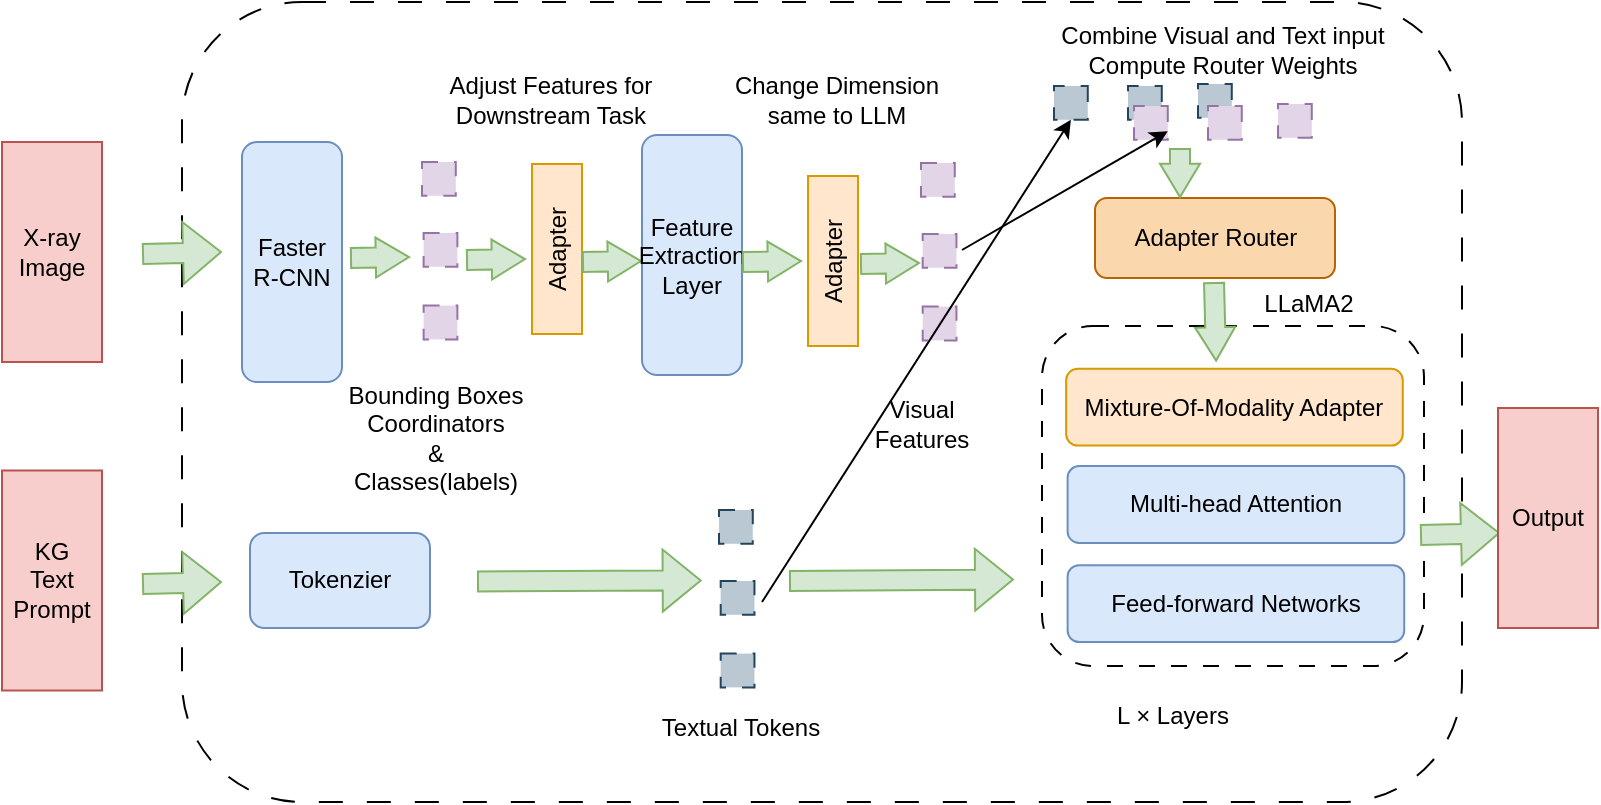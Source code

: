 <mxfile version="22.0.6" type="github">
  <diagram name="Page-1" id="wo4J1DjW-kXAxptsyJrY">
    <mxGraphModel dx="1050" dy="541" grid="1" gridSize="10" guides="1" tooltips="1" connect="1" arrows="1" fold="1" page="1" pageScale="1" pageWidth="827" pageHeight="1169" math="0" shadow="0">
      <root>
        <mxCell id="0" />
        <mxCell id="1" parent="0" />
        <mxCell id="ERq-meONV3DLg-Fs3HEW-77" value="" style="rounded=1;whiteSpace=wrap;html=1;fillColor=none;strokeColor=#000000;dashed=1;dashPattern=12 12;" vertex="1" parent="1">
          <mxGeometry x="110" y="70" width="640" height="400" as="geometry" />
        </mxCell>
        <mxCell id="ERq-meONV3DLg-Fs3HEW-7" value="" style="group" vertex="1" connectable="0" parent="1">
          <mxGeometry x="540" y="232" width="213" height="170" as="geometry" />
        </mxCell>
        <mxCell id="ERq-meONV3DLg-Fs3HEW-2" value="" style="rounded=1;whiteSpace=wrap;html=1;dashed=1;strokeColor=#000000;dashPattern=8 8;" vertex="1" parent="ERq-meONV3DLg-Fs3HEW-7">
          <mxGeometry width="191" height="170" as="geometry" />
        </mxCell>
        <mxCell id="ERq-meONV3DLg-Fs3HEW-3" value="Mixture-Of-Modality Adapter" style="rounded=1;whiteSpace=wrap;html=1;strokeColor=#d79b00;fillColor=#ffe6cc;" vertex="1" parent="ERq-meONV3DLg-Fs3HEW-7">
          <mxGeometry x="12.075" y="21.357" width="168.314" height="38.442" as="geometry" />
        </mxCell>
        <mxCell id="ERq-meONV3DLg-Fs3HEW-4" value="Multi-head Attention" style="rounded=1;whiteSpace=wrap;html=1;strokeColor=#6c8ebf;fillColor=#dae8fc;" vertex="1" parent="ERq-meONV3DLg-Fs3HEW-7">
          <mxGeometry x="12.807" y="70.05" width="168.314" height="38.442" as="geometry" />
        </mxCell>
        <mxCell id="ERq-meONV3DLg-Fs3HEW-5" value="Feed-forward Networks" style="rounded=1;whiteSpace=wrap;html=1;strokeColor=#6c8ebf;fillColor=#dae8fc;" vertex="1" parent="ERq-meONV3DLg-Fs3HEW-7">
          <mxGeometry x="12.807" y="119.598" width="168.314" height="38.442" as="geometry" />
        </mxCell>
        <mxCell id="ERq-meONV3DLg-Fs3HEW-9" value="Faster R-CNN" style="rounded=1;whiteSpace=wrap;html=1;strokeColor=#6c8ebf;fillColor=#dae8fc;" vertex="1" parent="1">
          <mxGeometry x="140" y="140" width="50" height="120" as="geometry" />
        </mxCell>
        <mxCell id="ERq-meONV3DLg-Fs3HEW-11" value="Adapter" style="rounded=0;whiteSpace=wrap;html=1;rotation=-90;fillColor=#ffe6cc;strokeColor=#d79b00;" vertex="1" parent="1">
          <mxGeometry x="255" y="181" width="85" height="25" as="geometry" />
        </mxCell>
        <mxCell id="ERq-meONV3DLg-Fs3HEW-15" value="Bounding Boxes&lt;br&gt;Coordinators&lt;br&gt;&amp;amp;&lt;br&gt;Classes(labels)" style="rounded=0;whiteSpace=wrap;html=1;strokeColor=none;fillColor=none;" vertex="1" parent="1">
          <mxGeometry x="187" y="264" width="100" height="48.5" as="geometry" />
        </mxCell>
        <mxCell id="ERq-meONV3DLg-Fs3HEW-16" value="" style="group" vertex="1" connectable="0" parent="1">
          <mxGeometry x="230" y="150" width="25" height="96" as="geometry" />
        </mxCell>
        <mxCell id="ERq-meONV3DLg-Fs3HEW-12" value="" style="whiteSpace=wrap;html=1;aspect=fixed;dashed=1;dashPattern=8 8;fillColor=#e1d5e7;strokeColor=#9673a6;" vertex="1" parent="ERq-meONV3DLg-Fs3HEW-16">
          <mxGeometry width="16.891" height="16.891" as="geometry" />
        </mxCell>
        <mxCell id="ERq-meONV3DLg-Fs3HEW-13" value="" style="whiteSpace=wrap;html=1;aspect=fixed;dashed=1;dashPattern=8 8;fillColor=#e1d5e7;strokeColor=#9673a6;" vertex="1" parent="ERq-meONV3DLg-Fs3HEW-16">
          <mxGeometry x="0.806" y="35.496" width="16.891" height="16.891" as="geometry" />
        </mxCell>
        <mxCell id="ERq-meONV3DLg-Fs3HEW-14" value="" style="whiteSpace=wrap;html=1;aspect=fixed;dashed=1;dashPattern=8 8;fillColor=#e1d5e7;strokeColor=#9673a6;" vertex="1" parent="ERq-meONV3DLg-Fs3HEW-16">
          <mxGeometry x="0.806" y="71.798" width="16.891" height="16.891" as="geometry" />
        </mxCell>
        <mxCell id="ERq-meONV3DLg-Fs3HEW-17" value="" style="group" vertex="1" connectable="0" parent="1">
          <mxGeometry x="378.5" y="324" width="26" height="96" as="geometry" />
        </mxCell>
        <mxCell id="ERq-meONV3DLg-Fs3HEW-18" value="" style="whiteSpace=wrap;html=1;aspect=fixed;dashed=1;dashPattern=8 8;fillColor=#bac8d3;strokeColor=#23445d;" vertex="1" parent="ERq-meONV3DLg-Fs3HEW-17">
          <mxGeometry width="16.891" height="16.891" as="geometry" />
        </mxCell>
        <mxCell id="ERq-meONV3DLg-Fs3HEW-19" value="" style="whiteSpace=wrap;html=1;aspect=fixed;dashed=1;dashPattern=8 8;fillColor=#bac8d3;strokeColor=#23445d;" vertex="1" parent="ERq-meONV3DLg-Fs3HEW-17">
          <mxGeometry x="0.839" y="35.496" width="16.891" height="16.891" as="geometry" />
        </mxCell>
        <mxCell id="ERq-meONV3DLg-Fs3HEW-20" value="" style="whiteSpace=wrap;html=1;aspect=fixed;dashed=1;dashPattern=8 8;fillColor=#bac8d3;strokeColor=#23445d;" vertex="1" parent="ERq-meONV3DLg-Fs3HEW-17">
          <mxGeometry x="0.839" y="71.798" width="16.891" height="16.891" as="geometry" />
        </mxCell>
        <mxCell id="ERq-meONV3DLg-Fs3HEW-21" value="Visual Features" style="rounded=0;whiteSpace=wrap;html=1;strokeColor=none;fillColor=none;" vertex="1" parent="1">
          <mxGeometry x="440" y="258.25" width="80" height="46" as="geometry" />
        </mxCell>
        <mxCell id="ERq-meONV3DLg-Fs3HEW-24" value="Tokenzier" style="rounded=1;whiteSpace=wrap;html=1;fillColor=#dae8fc;strokeColor=#6c8ebf;" vertex="1" parent="1">
          <mxGeometry x="144" y="335.5" width="90" height="47.5" as="geometry" />
        </mxCell>
        <mxCell id="ERq-meONV3DLg-Fs3HEW-30" value="Textual Tokens" style="rounded=0;whiteSpace=wrap;html=1;strokeColor=none;fillColor=none;" vertex="1" parent="1">
          <mxGeometry x="332" y="420.5" width="115" height="24.5" as="geometry" />
        </mxCell>
        <mxCell id="ERq-meONV3DLg-Fs3HEW-35" value="" style="group" vertex="1" connectable="0" parent="1">
          <mxGeometry x="479.5" y="150.5" width="26" height="96" as="geometry" />
        </mxCell>
        <mxCell id="ERq-meONV3DLg-Fs3HEW-36" value="" style="whiteSpace=wrap;html=1;aspect=fixed;dashed=1;dashPattern=8 8;fillColor=#e1d5e7;strokeColor=#9673a6;" vertex="1" parent="ERq-meONV3DLg-Fs3HEW-35">
          <mxGeometry width="16.891" height="16.891" as="geometry" />
        </mxCell>
        <mxCell id="ERq-meONV3DLg-Fs3HEW-37" value="" style="whiteSpace=wrap;html=1;aspect=fixed;dashed=1;dashPattern=8 8;fillColor=#e1d5e7;strokeColor=#9673a6;" vertex="1" parent="ERq-meONV3DLg-Fs3HEW-35">
          <mxGeometry x="0.839" y="35.496" width="16.891" height="16.891" as="geometry" />
        </mxCell>
        <mxCell id="ERq-meONV3DLg-Fs3HEW-38" value="" style="whiteSpace=wrap;html=1;aspect=fixed;dashed=1;dashPattern=8 8;fillColor=#e1d5e7;strokeColor=#9673a6;" vertex="1" parent="ERq-meONV3DLg-Fs3HEW-35">
          <mxGeometry x="0.839" y="71.798" width="16.891" height="16.891" as="geometry" />
        </mxCell>
        <mxCell id="ERq-meONV3DLg-Fs3HEW-39" value="Adapter Router" style="rounded=1;whiteSpace=wrap;html=1;fillColor=#fad7ac;strokeColor=#b46504;" vertex="1" parent="1">
          <mxGeometry x="566.5" y="168" width="120" height="40" as="geometry" />
        </mxCell>
        <mxCell id="ERq-meONV3DLg-Fs3HEW-50" value="Combine Visual and Text input&lt;br&gt;Compute Router Weights" style="rounded=0;whiteSpace=wrap;html=1;strokeColor=none;fillColor=none;" vertex="1" parent="1">
          <mxGeometry x="543.45" y="77" width="174.55" height="34" as="geometry" />
        </mxCell>
        <mxCell id="ERq-meONV3DLg-Fs3HEW-51" value="" style="group" vertex="1" connectable="0" parent="1">
          <mxGeometry x="539" y="111" width="138.225" height="38.225" as="geometry" />
        </mxCell>
        <mxCell id="ERq-meONV3DLg-Fs3HEW-41" value="" style="group;rotation=90;" vertex="1" connectable="0" parent="ERq-meONV3DLg-Fs3HEW-51">
          <mxGeometry x="35" y="-35" width="26" height="96" as="geometry" />
        </mxCell>
        <mxCell id="ERq-meONV3DLg-Fs3HEW-42" value="" style="whiteSpace=wrap;html=1;aspect=fixed;dashed=1;dashPattern=8 8;rotation=90;fillColor=#bac8d3;strokeColor=#23445d;" vertex="1" parent="ERq-meONV3DLg-Fs3HEW-41">
          <mxGeometry x="44" y="35" width="16.891" height="16.891" as="geometry" />
        </mxCell>
        <mxCell id="ERq-meONV3DLg-Fs3HEW-43" value="" style="whiteSpace=wrap;html=1;aspect=fixed;dashed=1;dashPattern=8 8;rotation=90;fillColor=#bac8d3;strokeColor=#23445d;" vertex="1" parent="ERq-meONV3DLg-Fs3HEW-41">
          <mxGeometry x="9" y="36" width="16.891" height="16.891" as="geometry" />
        </mxCell>
        <mxCell id="ERq-meONV3DLg-Fs3HEW-44" value="" style="whiteSpace=wrap;html=1;aspect=fixed;dashed=1;dashPattern=8 8;rotation=90;fillColor=#bac8d3;strokeColor=#23445d;" vertex="1" parent="ERq-meONV3DLg-Fs3HEW-41">
          <mxGeometry x="-28" y="36" width="16.891" height="16.891" as="geometry" />
        </mxCell>
        <mxCell id="ERq-meONV3DLg-Fs3HEW-46" value="" style="group;rotation=90;" vertex="1" connectable="0" parent="ERq-meONV3DLg-Fs3HEW-51">
          <mxGeometry x="75" y="-25" width="30.45" height="96" as="geometry" />
        </mxCell>
        <mxCell id="ERq-meONV3DLg-Fs3HEW-47" value="" style="whiteSpace=wrap;html=1;aspect=fixed;dashed=1;dashPattern=8 8;rotation=90;fillColor=#e1d5e7;strokeColor=#9673a6;" vertex="1" parent="ERq-meONV3DLg-Fs3HEW-46">
          <mxGeometry x="44" y="35" width="16.891" height="16.891" as="geometry" />
        </mxCell>
        <mxCell id="ERq-meONV3DLg-Fs3HEW-48" value="" style="whiteSpace=wrap;html=1;aspect=fixed;dashed=1;dashPattern=8 8;rotation=90;fillColor=#e1d5e7;strokeColor=#9673a6;" vertex="1" parent="ERq-meONV3DLg-Fs3HEW-46">
          <mxGeometry x="9" y="36" width="16.891" height="16.891" as="geometry" />
        </mxCell>
        <mxCell id="ERq-meONV3DLg-Fs3HEW-49" value="" style="whiteSpace=wrap;html=1;aspect=fixed;dashed=1;dashPattern=8 8;rotation=90;fillColor=#e1d5e7;strokeColor=#9673a6;" vertex="1" parent="ERq-meONV3DLg-Fs3HEW-46">
          <mxGeometry x="-28" y="36" width="16.891" height="16.891" as="geometry" />
        </mxCell>
        <mxCell id="ERq-meONV3DLg-Fs3HEW-52" value="LLaMA2" style="rounded=0;whiteSpace=wrap;html=1;strokeColor=none;fillColor=none;" vertex="1" parent="1">
          <mxGeometry x="628" y="210" width="91" height="22" as="geometry" />
        </mxCell>
        <mxCell id="ERq-meONV3DLg-Fs3HEW-53" value="L × Layers" style="rounded=0;whiteSpace=wrap;html=1;strokeColor=none;fillColor=none;" vertex="1" parent="1">
          <mxGeometry x="560" y="415.5" width="91" height="22" as="geometry" />
        </mxCell>
        <mxCell id="ERq-meONV3DLg-Fs3HEW-56" value="" style="shape=flexArrow;endArrow=classic;html=1;rounded=0;strokeColor=#82b366;fillColor=#d5e8d4;" edge="1" parent="1">
          <mxGeometry width="50" height="50" relative="1" as="geometry">
            <mxPoint x="90" y="196" as="sourcePoint" />
            <mxPoint x="130" y="195" as="targetPoint" />
          </mxGeometry>
        </mxCell>
        <mxCell id="ERq-meONV3DLg-Fs3HEW-57" value="" style="shape=flexArrow;endArrow=classic;html=1;rounded=0;strokeColor=#82b366;fillColor=#d5e8d4;" edge="1" parent="1">
          <mxGeometry width="50" height="50" relative="1" as="geometry">
            <mxPoint x="90" y="361" as="sourcePoint" />
            <mxPoint x="130" y="360" as="targetPoint" />
          </mxGeometry>
        </mxCell>
        <mxCell id="ERq-meONV3DLg-Fs3HEW-58" value="" style="shape=flexArrow;endArrow=classic;html=1;rounded=0;strokeColor=#82b366;fillColor=#d5e8d4;entryX=0.406;entryY=0.723;entryDx=0;entryDy=0;entryPerimeter=0;" edge="1" parent="1" target="ERq-meONV3DLg-Fs3HEW-77">
          <mxGeometry width="50" height="50" relative="1" as="geometry">
            <mxPoint x="257.5" y="359.75" as="sourcePoint" />
            <mxPoint x="340" y="359" as="targetPoint" />
          </mxGeometry>
        </mxCell>
        <mxCell id="ERq-meONV3DLg-Fs3HEW-61" value="" style="shape=flexArrow;endArrow=classic;html=1;rounded=0;strokeColor=#82b366;fillColor=#d5e8d4;endWidth=9;endSize=5.21;" edge="1" parent="1">
          <mxGeometry width="50" height="50" relative="1" as="geometry">
            <mxPoint x="194" y="198" as="sourcePoint" />
            <mxPoint x="224" y="197.5" as="targetPoint" />
          </mxGeometry>
        </mxCell>
        <mxCell id="ERq-meONV3DLg-Fs3HEW-62" value="" style="shape=flexArrow;endArrow=classic;html=1;rounded=0;strokeColor=#82b366;fillColor=#d5e8d4;endWidth=9;endSize=5.21;" edge="1" parent="1">
          <mxGeometry width="50" height="50" relative="1" as="geometry">
            <mxPoint x="252" y="199" as="sourcePoint" />
            <mxPoint x="282" y="198.5" as="targetPoint" />
          </mxGeometry>
        </mxCell>
        <mxCell id="ERq-meONV3DLg-Fs3HEW-63" value="" style="shape=flexArrow;endArrow=classic;html=1;rounded=0;strokeColor=#82b366;fillColor=#d5e8d4;endWidth=9;endSize=5.21;" edge="1" parent="1">
          <mxGeometry width="50" height="50" relative="1" as="geometry">
            <mxPoint x="310" y="200" as="sourcePoint" />
            <mxPoint x="340" y="199.5" as="targetPoint" />
          </mxGeometry>
        </mxCell>
        <mxCell id="ERq-meONV3DLg-Fs3HEW-64" value="Adjust Features for&lt;br&gt;Downstream Task" style="rounded=0;whiteSpace=wrap;html=1;strokeColor=none;fillColor=none;" vertex="1" parent="1">
          <mxGeometry x="242" y="90" width="105" height="57.5" as="geometry" />
        </mxCell>
        <mxCell id="ERq-meONV3DLg-Fs3HEW-65" value="" style="shape=flexArrow;endArrow=classic;html=1;rounded=0;strokeColor=#82b366;fillColor=#d5e8d4;endWidth=9;endSize=5.21;" edge="1" parent="1">
          <mxGeometry width="50" height="50" relative="1" as="geometry">
            <mxPoint x="609" y="143" as="sourcePoint" />
            <mxPoint x="609" y="168" as="targetPoint" />
          </mxGeometry>
        </mxCell>
        <mxCell id="ERq-meONV3DLg-Fs3HEW-66" value="" style="shape=flexArrow;endArrow=classic;html=1;rounded=0;strokeColor=#82b366;fillColor=#d5e8d4;endWidth=9;endSize=5.21;entryX=0.404;entryY=-0.093;entryDx=0;entryDy=0;entryPerimeter=0;" edge="1" parent="1">
          <mxGeometry width="50" height="50" relative="1" as="geometry">
            <mxPoint x="626" y="210" as="sourcePoint" />
            <mxPoint x="627.074" y="249.782" as="targetPoint" />
          </mxGeometry>
        </mxCell>
        <mxCell id="ERq-meONV3DLg-Fs3HEW-68" value="X-ray&lt;br&gt;Image" style="rounded=0;whiteSpace=wrap;html=1;fillColor=#f8cecc;strokeColor=#b85450;" vertex="1" parent="1">
          <mxGeometry x="20" y="140" width="50" height="110" as="geometry" />
        </mxCell>
        <mxCell id="ERq-meONV3DLg-Fs3HEW-69" value="KG&lt;br&gt;Text&lt;br&gt;Prompt" style="rounded=0;whiteSpace=wrap;html=1;fillColor=#f8cecc;strokeColor=#b85450;" vertex="1" parent="1">
          <mxGeometry x="20" y="304.25" width="50" height="110" as="geometry" />
        </mxCell>
        <mxCell id="ERq-meONV3DLg-Fs3HEW-74" value="" style="shape=flexArrow;endArrow=classic;html=1;rounded=0;strokeColor=#82b366;fillColor=#d5e8d4;" edge="1" parent="1">
          <mxGeometry width="50" height="50" relative="1" as="geometry">
            <mxPoint x="729" y="336.5" as="sourcePoint" />
            <mxPoint x="769" y="335.5" as="targetPoint" />
          </mxGeometry>
        </mxCell>
        <mxCell id="ERq-meONV3DLg-Fs3HEW-76" value="Output" style="rounded=0;whiteSpace=wrap;html=1;fillColor=#f8cecc;strokeColor=#b85450;" vertex="1" parent="1">
          <mxGeometry x="768" y="273" width="50" height="110" as="geometry" />
        </mxCell>
        <mxCell id="ERq-meONV3DLg-Fs3HEW-79" value="Feature&lt;br&gt;Extraction&lt;br&gt;Layer" style="rounded=1;whiteSpace=wrap;html=1;strokeColor=#6c8ebf;fillColor=#dae8fc;" vertex="1" parent="1">
          <mxGeometry x="340" y="136.5" width="50" height="120" as="geometry" />
        </mxCell>
        <mxCell id="ERq-meONV3DLg-Fs3HEW-81" value="" style="shape=flexArrow;endArrow=classic;html=1;rounded=0;strokeColor=#82b366;fillColor=#d5e8d4;endWidth=9;endSize=5.21;" edge="1" parent="1">
          <mxGeometry width="50" height="50" relative="1" as="geometry">
            <mxPoint x="390" y="200" as="sourcePoint" />
            <mxPoint x="420" y="199.5" as="targetPoint" />
          </mxGeometry>
        </mxCell>
        <mxCell id="ERq-meONV3DLg-Fs3HEW-83" value="Adapter" style="rounded=0;whiteSpace=wrap;html=1;rotation=-90;fillColor=#ffe6cc;strokeColor=#d79b00;" vertex="1" parent="1">
          <mxGeometry x="393" y="187" width="85" height="25" as="geometry" />
        </mxCell>
        <mxCell id="ERq-meONV3DLg-Fs3HEW-84" value="Change Dimension same to LLM" style="rounded=0;whiteSpace=wrap;html=1;strokeColor=none;fillColor=none;" vertex="1" parent="1">
          <mxGeometry x="385" y="90" width="105" height="57.5" as="geometry" />
        </mxCell>
        <mxCell id="ERq-meONV3DLg-Fs3HEW-86" value="" style="shape=flexArrow;endArrow=classic;html=1;rounded=0;strokeColor=#82b366;fillColor=#d5e8d4;endWidth=9;endSize=5.21;" edge="1" parent="1">
          <mxGeometry width="50" height="50" relative="1" as="geometry">
            <mxPoint x="449" y="201" as="sourcePoint" />
            <mxPoint x="479" y="200.5" as="targetPoint" />
          </mxGeometry>
        </mxCell>
        <mxCell id="ERq-meONV3DLg-Fs3HEW-92" value="" style="endArrow=classic;html=1;rounded=0;entryX=1;entryY=0.5;entryDx=0;entryDy=0;" edge="1" parent="1" target="ERq-meONV3DLg-Fs3HEW-44">
          <mxGeometry width="50" height="50" relative="1" as="geometry">
            <mxPoint x="400" y="370" as="sourcePoint" />
            <mxPoint x="390" y="280" as="targetPoint" />
          </mxGeometry>
        </mxCell>
        <mxCell id="ERq-meONV3DLg-Fs3HEW-93" value="" style="endArrow=classic;html=1;rounded=0;entryX=0.75;entryY=0;entryDx=0;entryDy=0;" edge="1" parent="1" target="ERq-meONV3DLg-Fs3HEW-49">
          <mxGeometry width="50" height="50" relative="1" as="geometry">
            <mxPoint x="500" y="194" as="sourcePoint" />
            <mxPoint x="390" y="280" as="targetPoint" />
          </mxGeometry>
        </mxCell>
        <mxCell id="ERq-meONV3DLg-Fs3HEW-94" value="" style="shape=flexArrow;endArrow=classic;html=1;rounded=0;strokeColor=#82b366;fillColor=#d5e8d4;entryX=0.406;entryY=0.723;entryDx=0;entryDy=0;entryPerimeter=0;" edge="1" parent="1">
          <mxGeometry width="50" height="50" relative="1" as="geometry">
            <mxPoint x="413.5" y="359.5" as="sourcePoint" />
            <mxPoint x="526" y="358.75" as="targetPoint" />
          </mxGeometry>
        </mxCell>
      </root>
    </mxGraphModel>
  </diagram>
</mxfile>
